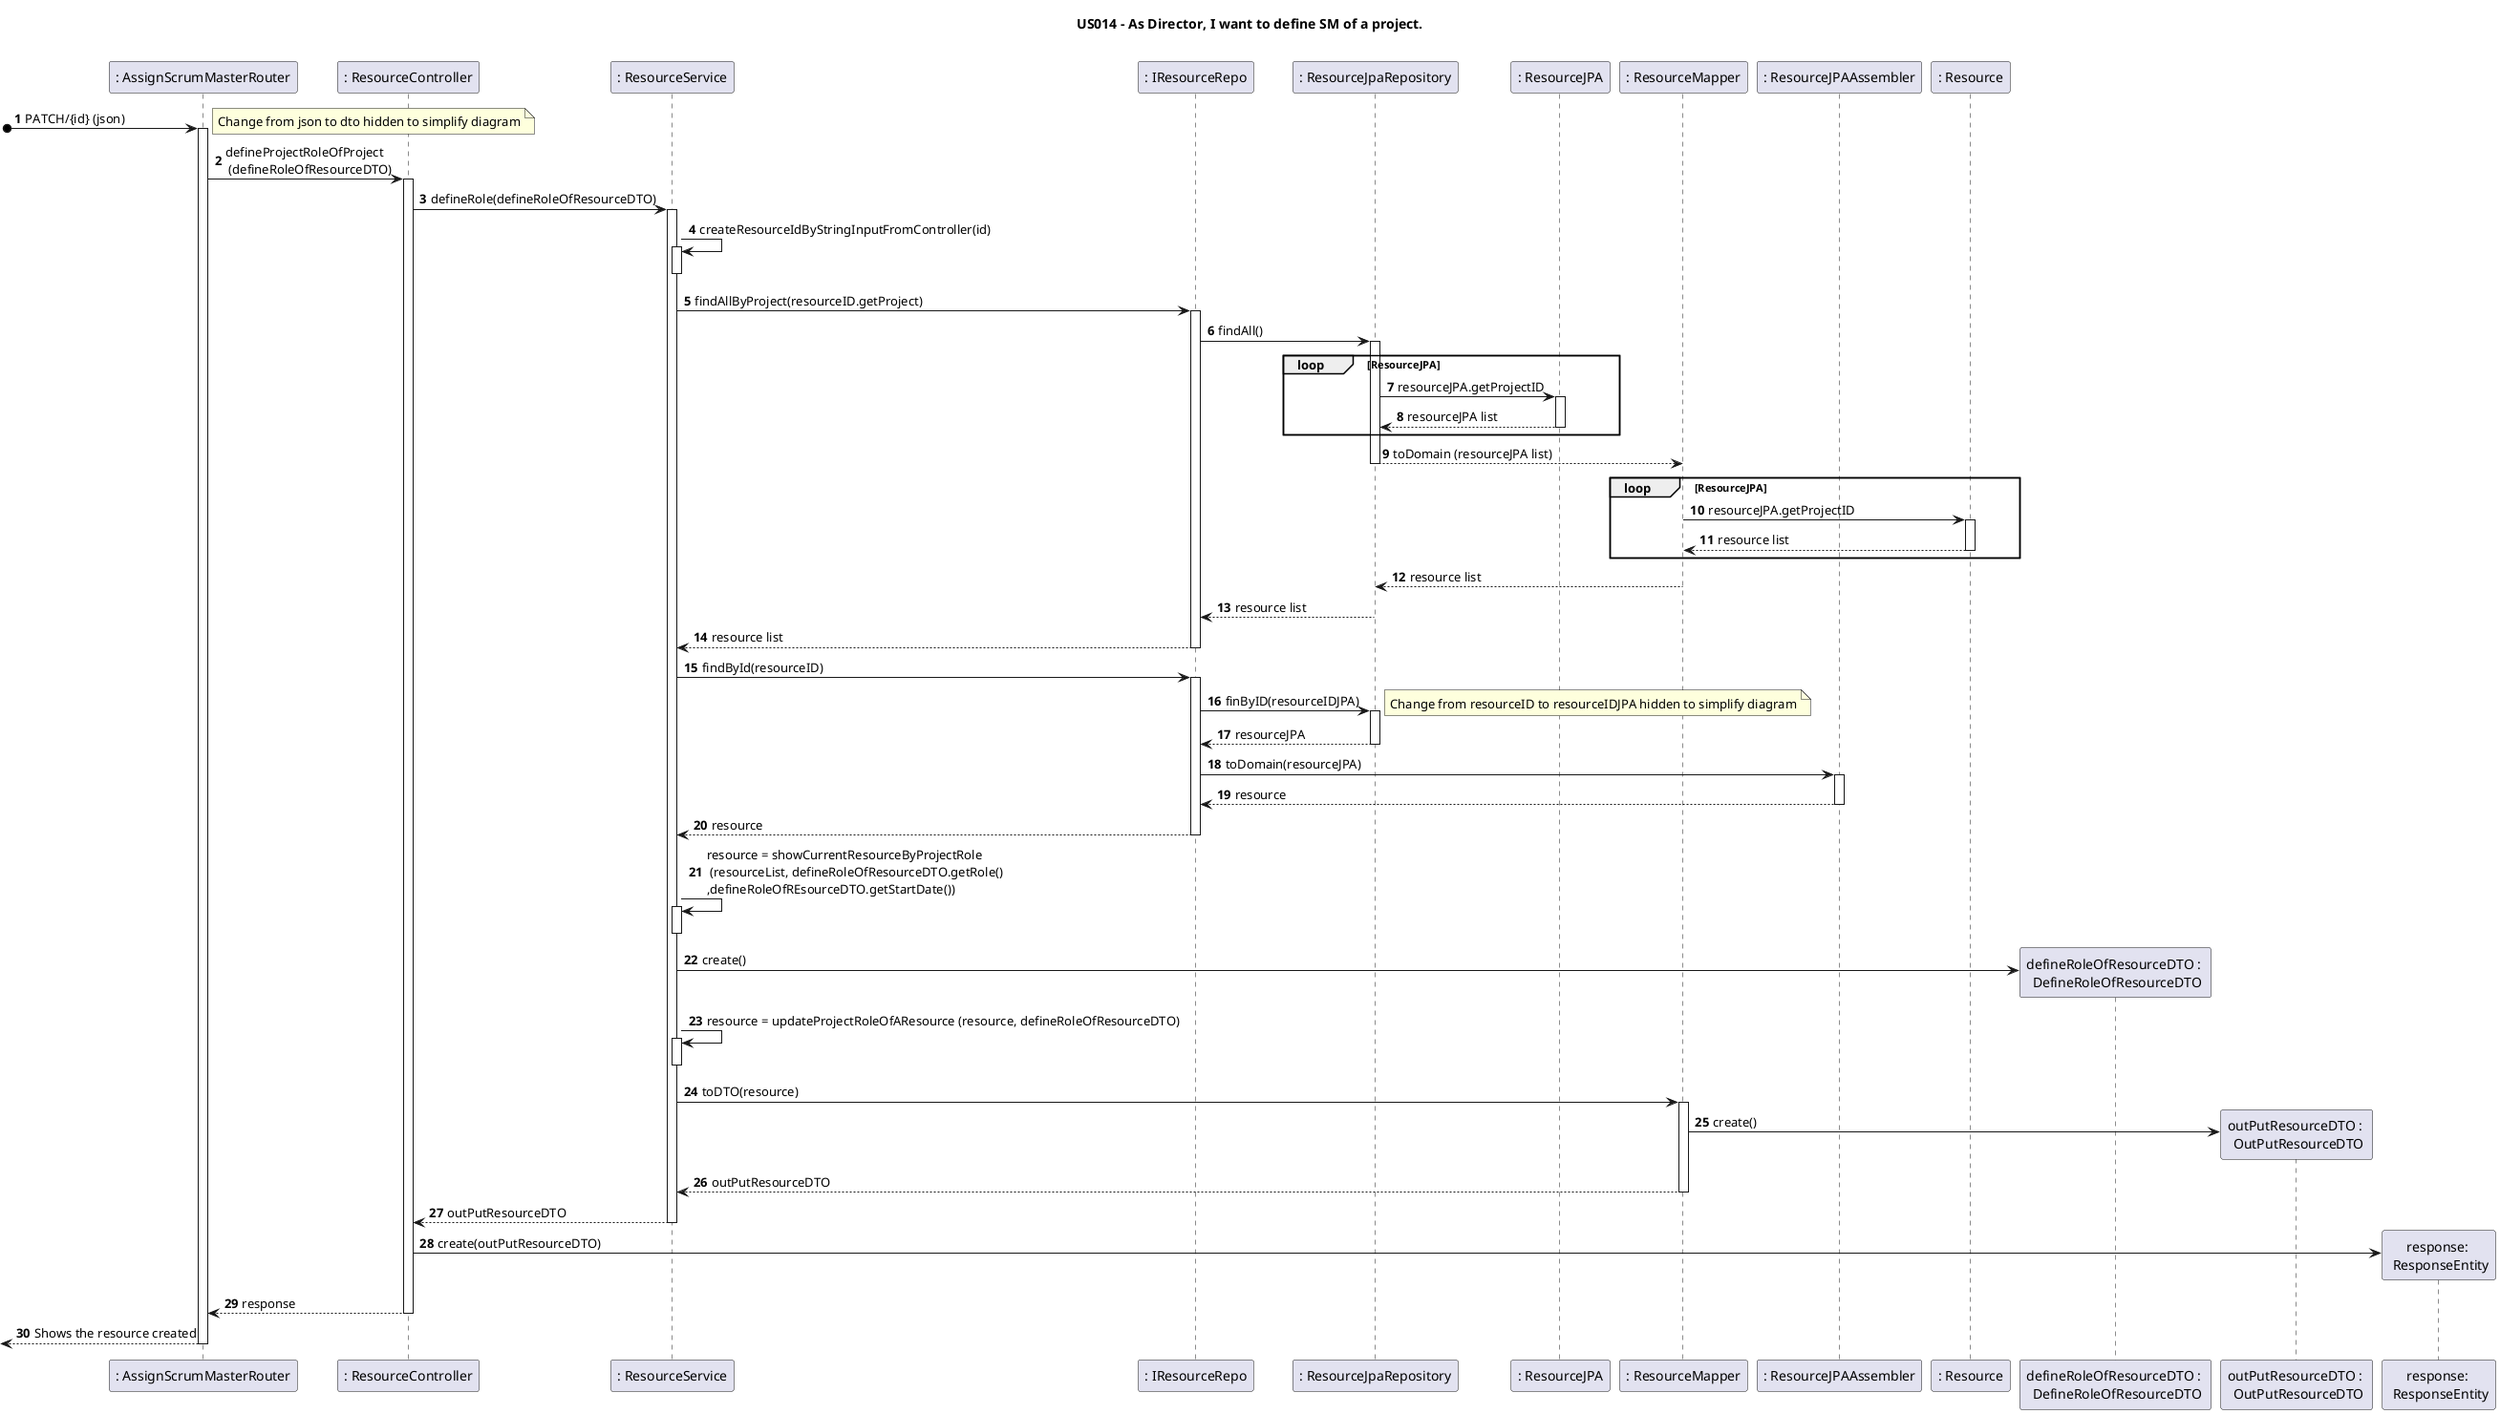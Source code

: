 @startuml
'https://plantuml.com/sequence-diagram

title US014 - As Director, I want to define SM of a project.

autonumber

participant ": AssignScrumMasterRouter" as Route
participant ": ResourceController" as Ctrl
participant ": ResourceService" as service
participant ": IResourceRepo" as iResourceRepo
participant ": ResourceJpaRepository" as resourceJPARepository
participant ": ResourceJPA" as resourceJPA
participant ": ResourceMapper" as mapper
participant ": ResourceJPAAssembler" as assembler
participant ": Resource" as resource
participant "defineRoleOfResourceDTO : \n DefineRoleOfResourceDTO" as defineRoleOfResourceDTO
participant "outPutResourceDTO : \n OutPutResourceDTO" as outPutResourceDTO
participant "response: \n ResponseEntity" as json


autoactivate on

[o-> Route: PATCH/{id} (json)
note right
Change from json to dto hidden to simplify diagram
end note
Route -> Ctrl: defineProjectRoleOfProject \n (defineRoleOfResourceDTO)
Ctrl -> service: defineRole(defineRoleOfResourceDTO)
service -> service: createResourceIdByStringInputFromController(id)
deactivate
service -> iResourceRepo: findAllByProject(resourceID.getProject)
iResourceRepo -> resourceJPARepository: findAll()
loop ResourceJPA
resourceJPARepository -> resourceJPA: resourceJPA.getProjectID
return resourceJPA list
end
resourceJPARepository --> mapper: toDomain (resourceJPA list)
loop ResourceJPA
mapper -> resource: resourceJPA.getProjectID
return resource list
end
mapper --> resourceJPARepository: resource list
resourceJPARepository --> iResourceRepo: resource list
iResourceRepo --> service: resource list
service -> iResourceRepo: findById(resourceID)
iResourceRepo -> resourceJPARepository: finByID(resourceIDJPA)
note right
Change from resourceID to resourceIDJPA hidden to simplify diagram
end note
resourceJPARepository --> iResourceRepo: resourceJPA
iResourceRepo -> assembler: toDomain(resourceJPA)
assembler --> iResourceRepo: resource
iResourceRepo --> service: resource
service -> service: resource = showCurrentResourceByProjectRole \n (resourceList, defineRoleOfResourceDTO.getRole() \n,defineRoleOfREsourceDTO.getStartDate())
deactivate
service -> defineRoleOfResourceDTO ** : create()
service -> service: resource = updateProjectRoleOfAResource (resource, defineRoleOfResourceDTO)
deactivate
service -> mapper: toDTO(resource)
mapper -> outPutResourceDTO **: create()
mapper --> service: outPutResourceDTO
service --> Ctrl: outPutResourceDTO
Ctrl -> json **: create(outPutResourceDTO)
Ctrl --> Route: response
[<--Route : Shows the resource created
@enduml